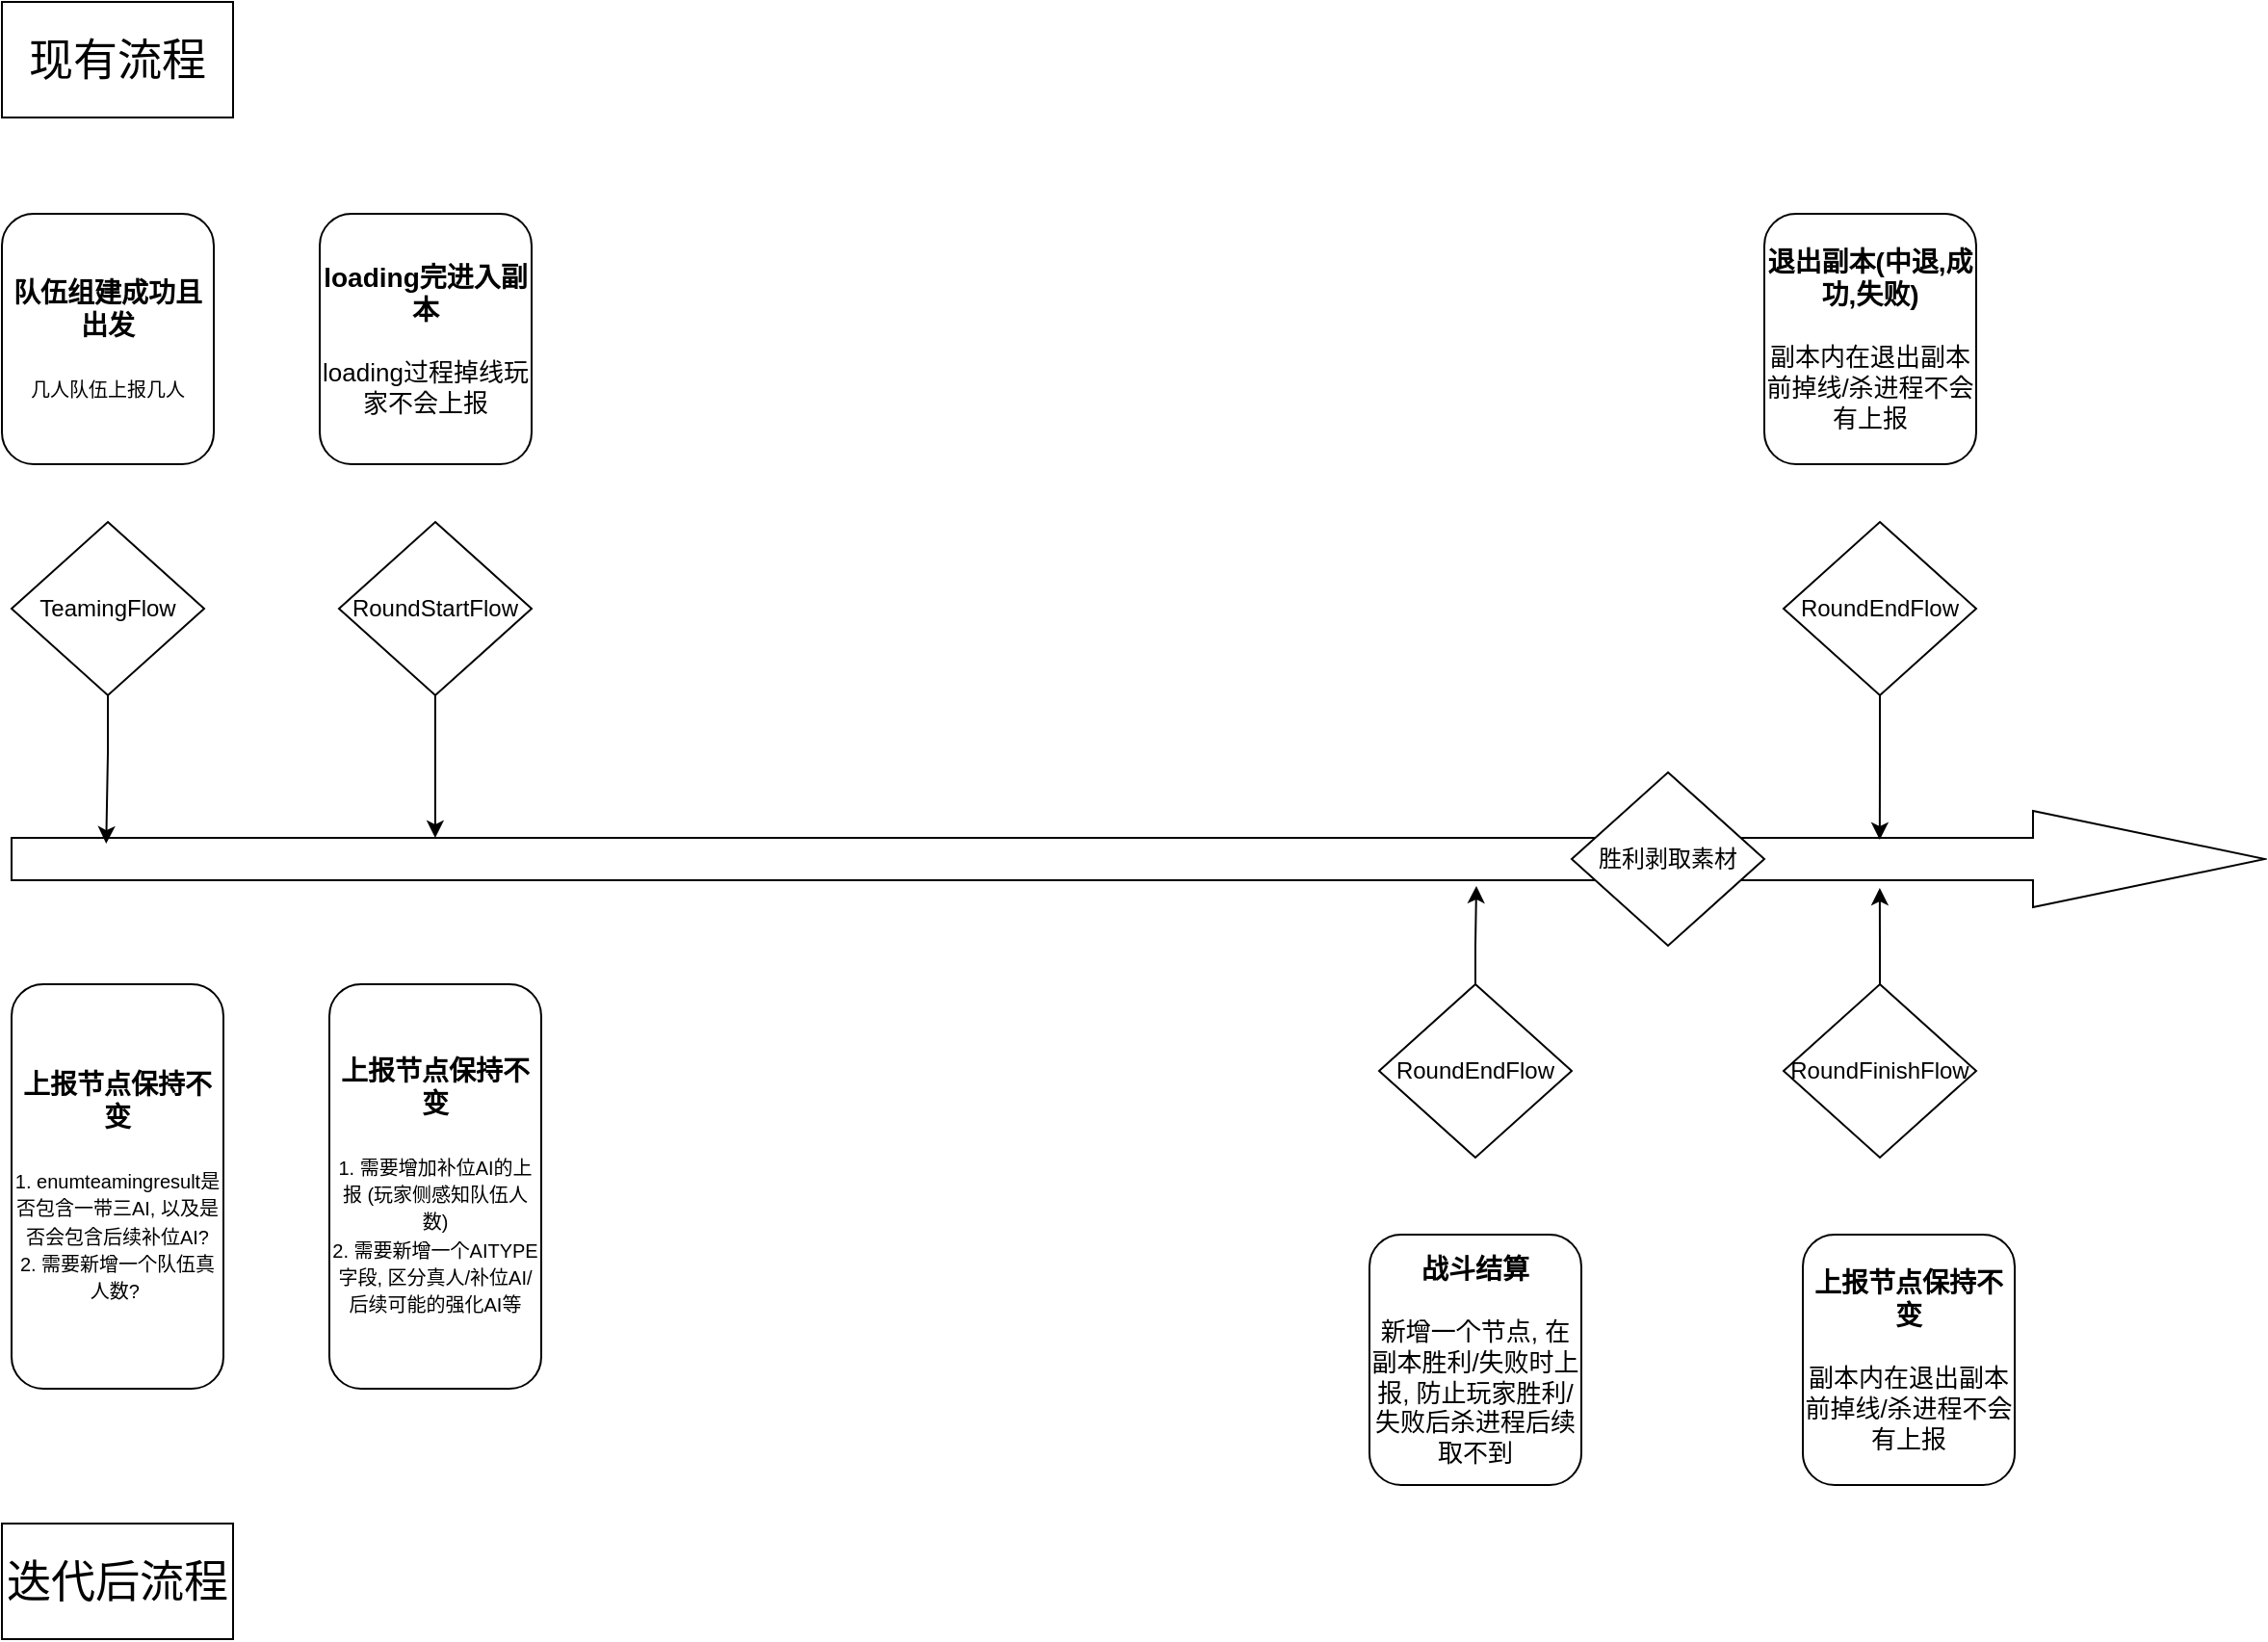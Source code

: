 <mxfile version="28.0.5">
  <diagram name="第 1 页" id="U9Kb6-skORSJLm9PJqpz">
    <mxGraphModel dx="2066" dy="1111" grid="1" gridSize="10" guides="1" tooltips="1" connect="1" arrows="1" fold="1" page="1" pageScale="1" pageWidth="1200" pageHeight="1600" math="0" shadow="0">
      <root>
        <mxCell id="0" />
        <mxCell id="1" parent="0" />
        <mxCell id="nNLNMEBFhKgfUB6wOT8u-3" value="" style="shape=singleArrow;whiteSpace=wrap;html=1;arrowWidth=0.44;arrowSize=0.103;" vertex="1" parent="1">
          <mxGeometry x="20" y="540" width="1170" height="50" as="geometry" />
        </mxCell>
        <mxCell id="nNLNMEBFhKgfUB6wOT8u-4" value="&lt;font style=&quot;font-size: 23px;&quot;&gt;现有流程&lt;/font&gt;" style="rounded=0;whiteSpace=wrap;html=1;" vertex="1" parent="1">
          <mxGeometry x="15" y="120" width="120" height="60" as="geometry" />
        </mxCell>
        <mxCell id="nNLNMEBFhKgfUB6wOT8u-5" value="TeamingFlow" style="rhombus;whiteSpace=wrap;html=1;" vertex="1" parent="1">
          <mxGeometry x="20" y="390" width="100" height="90" as="geometry" />
        </mxCell>
        <mxCell id="nNLNMEBFhKgfUB6wOT8u-6" style="edgeStyle=orthogonalEdgeStyle;rounded=0;orthogonalLoop=1;jettySize=auto;html=1;entryX=0.042;entryY=0.34;entryDx=0;entryDy=0;entryPerimeter=0;" edge="1" parent="1" source="nNLNMEBFhKgfUB6wOT8u-5" target="nNLNMEBFhKgfUB6wOT8u-3">
          <mxGeometry relative="1" as="geometry" />
        </mxCell>
        <mxCell id="nNLNMEBFhKgfUB6wOT8u-7" value="RoundStartFlow" style="rhombus;whiteSpace=wrap;html=1;" vertex="1" parent="1">
          <mxGeometry x="190" y="390" width="100" height="90" as="geometry" />
        </mxCell>
        <mxCell id="nNLNMEBFhKgfUB6wOT8u-8" style="edgeStyle=orthogonalEdgeStyle;rounded=0;orthogonalLoop=1;jettySize=auto;html=1;entryX=0.188;entryY=0.28;entryDx=0;entryDy=0;entryPerimeter=0;" edge="1" parent="1" source="nNLNMEBFhKgfUB6wOT8u-7" target="nNLNMEBFhKgfUB6wOT8u-3">
          <mxGeometry relative="1" as="geometry" />
        </mxCell>
        <mxCell id="nNLNMEBFhKgfUB6wOT8u-9" value="RoundEndFlow" style="rhombus;whiteSpace=wrap;html=1;" vertex="1" parent="1">
          <mxGeometry x="940" y="390" width="100" height="90" as="geometry" />
        </mxCell>
        <mxCell id="nNLNMEBFhKgfUB6wOT8u-11" style="edgeStyle=orthogonalEdgeStyle;rounded=0;orthogonalLoop=1;jettySize=auto;html=1;entryX=0.829;entryY=0.3;entryDx=0;entryDy=0;entryPerimeter=0;" edge="1" parent="1" source="nNLNMEBFhKgfUB6wOT8u-9" target="nNLNMEBFhKgfUB6wOT8u-3">
          <mxGeometry relative="1" as="geometry" />
        </mxCell>
        <mxCell id="nNLNMEBFhKgfUB6wOT8u-12" value="&lt;font style=&quot;font-size: 14px;&quot;&gt;&lt;b&gt;队伍组建成功且出发&lt;/b&gt;&lt;/font&gt;&lt;div&gt;&lt;font style=&quot;font-size: 14px;&quot;&gt;&lt;b&gt;&lt;br&gt;&lt;/b&gt;&lt;/font&gt;&lt;/div&gt;&lt;div&gt;&lt;font size=&quot;1&quot; style=&quot;&quot;&gt;几人队伍上报几人&lt;/font&gt;&lt;/div&gt;" style="rounded=1;whiteSpace=wrap;html=1;" vertex="1" parent="1">
          <mxGeometry x="15" y="230" width="110" height="130" as="geometry" />
        </mxCell>
        <mxCell id="nNLNMEBFhKgfUB6wOT8u-13" value="&lt;font style=&quot;font-size: 14px;&quot;&gt;&lt;b&gt;loading完进入副本&lt;/b&gt;&lt;/font&gt;&lt;div&gt;&lt;font style=&quot;font-size: 14px;&quot;&gt;&lt;br&gt;&lt;/font&gt;&lt;/div&gt;&lt;div&gt;&lt;font style=&quot;font-size: 13px;&quot;&gt;loading过程掉线玩家不会上报&lt;/font&gt;&lt;/div&gt;" style="rounded=1;whiteSpace=wrap;html=1;" vertex="1" parent="1">
          <mxGeometry x="180" y="230" width="110" height="130" as="geometry" />
        </mxCell>
        <mxCell id="nNLNMEBFhKgfUB6wOT8u-14" value="&lt;font style=&quot;font-size: 14px;&quot;&gt;&lt;b&gt;退出副本(中退,成功,失败)&lt;/b&gt;&lt;/font&gt;&lt;div&gt;&lt;font style=&quot;font-size: 14px;&quot;&gt;&lt;br&gt;&lt;/font&gt;&lt;/div&gt;&lt;div&gt;&lt;span style=&quot;font-size: 13px;&quot;&gt;副本内在退出副本前掉线/杀进程不会有上报&lt;/span&gt;&lt;/div&gt;" style="rounded=1;whiteSpace=wrap;html=1;" vertex="1" parent="1">
          <mxGeometry x="930" y="230" width="110" height="130" as="geometry" />
        </mxCell>
        <mxCell id="nNLNMEBFhKgfUB6wOT8u-15" value="&lt;font style=&quot;font-size: 23px;&quot;&gt;迭代后流程&lt;/font&gt;" style="rounded=0;whiteSpace=wrap;html=1;" vertex="1" parent="1">
          <mxGeometry x="15" y="910" width="120" height="60" as="geometry" />
        </mxCell>
        <mxCell id="nNLNMEBFhKgfUB6wOT8u-17" value="&lt;span style=&quot;font-size: 14px;&quot;&gt;&lt;b&gt;上报节点保持不变&lt;/b&gt;&lt;/span&gt;&lt;br&gt;&lt;div&gt;&lt;font style=&quot;font-size: 14px;&quot;&gt;&lt;b&gt;&lt;br&gt;&lt;/b&gt;&lt;/font&gt;&lt;/div&gt;&lt;div&gt;&lt;font size=&quot;1&quot; style=&quot;&quot;&gt;1. enumteamingresult是否包含一带三AI, 以及是否会包含后续补位AI?&lt;/font&gt;&lt;/div&gt;&lt;div&gt;&lt;font size=&quot;1&quot; style=&quot;&quot;&gt;2. 需要新增一个队伍真人数?&amp;nbsp;&lt;/font&gt;&lt;/div&gt;" style="rounded=1;whiteSpace=wrap;html=1;" vertex="1" parent="1">
          <mxGeometry x="20" y="630" width="110" height="210" as="geometry" />
        </mxCell>
        <mxCell id="nNLNMEBFhKgfUB6wOT8u-19" value="&lt;span style=&quot;font-size: 14px;&quot;&gt;&lt;b&gt;上报节点保持不变&lt;/b&gt;&lt;/span&gt;&lt;br&gt;&lt;div&gt;&lt;font style=&quot;font-size: 14px;&quot;&gt;&lt;b&gt;&lt;br&gt;&lt;/b&gt;&lt;/font&gt;&lt;/div&gt;&lt;div&gt;&lt;font size=&quot;1&quot; style=&quot;&quot;&gt;1. 需要增加补位AI的上报 (玩家侧感知队伍人数)&lt;/font&gt;&lt;/div&gt;&lt;div&gt;&lt;font size=&quot;1&quot; style=&quot;&quot;&gt;2. 需要新增一个AITYPE字段, 区分真人/补位AI/后续可能的强化AI等&lt;/font&gt;&lt;/div&gt;" style="rounded=1;whiteSpace=wrap;html=1;" vertex="1" parent="1">
          <mxGeometry x="185" y="630" width="110" height="210" as="geometry" />
        </mxCell>
        <mxCell id="nNLNMEBFhKgfUB6wOT8u-20" value="RoundEndFlow" style="rhombus;whiteSpace=wrap;html=1;" vertex="1" parent="1">
          <mxGeometry x="730" y="630" width="100" height="90" as="geometry" />
        </mxCell>
        <mxCell id="nNLNMEBFhKgfUB6wOT8u-21" style="edgeStyle=orthogonalEdgeStyle;rounded=0;orthogonalLoop=1;jettySize=auto;html=1;entryX=0.65;entryY=0.78;entryDx=0;entryDy=0;entryPerimeter=0;" edge="1" parent="1" source="nNLNMEBFhKgfUB6wOT8u-20" target="nNLNMEBFhKgfUB6wOT8u-3">
          <mxGeometry relative="1" as="geometry" />
        </mxCell>
        <mxCell id="nNLNMEBFhKgfUB6wOT8u-22" value="&lt;span style=&quot;font-size: 14px;&quot;&gt;&lt;b&gt;战斗结算&lt;/b&gt;&lt;/span&gt;&lt;br&gt;&lt;div&gt;&lt;font style=&quot;font-size: 14px;&quot;&gt;&lt;br&gt;&lt;/font&gt;&lt;/div&gt;&lt;div&gt;&lt;span style=&quot;font-size: 13px;&quot;&gt;新增一个节点, 在副本胜利/失败时上报, 防止玩家胜利/失败后杀进程后续取不到&lt;/span&gt;&lt;/div&gt;" style="rounded=1;whiteSpace=wrap;html=1;" vertex="1" parent="1">
          <mxGeometry x="725" y="760" width="110" height="130" as="geometry" />
        </mxCell>
        <mxCell id="nNLNMEBFhKgfUB6wOT8u-23" value="RoundFinishFlow" style="rhombus;whiteSpace=wrap;html=1;" vertex="1" parent="1">
          <mxGeometry x="940" y="630" width="100" height="90" as="geometry" />
        </mxCell>
        <mxCell id="nNLNMEBFhKgfUB6wOT8u-24" style="edgeStyle=orthogonalEdgeStyle;rounded=0;orthogonalLoop=1;jettySize=auto;html=1;entryX=0.829;entryY=0.8;entryDx=0;entryDy=0;entryPerimeter=0;" edge="1" parent="1" source="nNLNMEBFhKgfUB6wOT8u-23" target="nNLNMEBFhKgfUB6wOT8u-3">
          <mxGeometry relative="1" as="geometry" />
        </mxCell>
        <mxCell id="nNLNMEBFhKgfUB6wOT8u-25" value="&lt;font style=&quot;font-size: 14px;&quot;&gt;&lt;b&gt;上报节点保持不变&lt;/b&gt;&lt;/font&gt;&lt;div&gt;&lt;font style=&quot;font-size: 14px;&quot;&gt;&lt;br&gt;&lt;/font&gt;&lt;/div&gt;&lt;div&gt;&lt;span style=&quot;font-size: 13px;&quot;&gt;副本内在退出副本前掉线/杀进程不会有上报&lt;/span&gt;&lt;/div&gt;" style="rounded=1;whiteSpace=wrap;html=1;" vertex="1" parent="1">
          <mxGeometry x="950" y="760" width="110" height="130" as="geometry" />
        </mxCell>
        <mxCell id="nNLNMEBFhKgfUB6wOT8u-26" value="胜利剥取素材" style="rhombus;whiteSpace=wrap;html=1;" vertex="1" parent="1">
          <mxGeometry x="830" y="520" width="100" height="90" as="geometry" />
        </mxCell>
      </root>
    </mxGraphModel>
  </diagram>
</mxfile>
